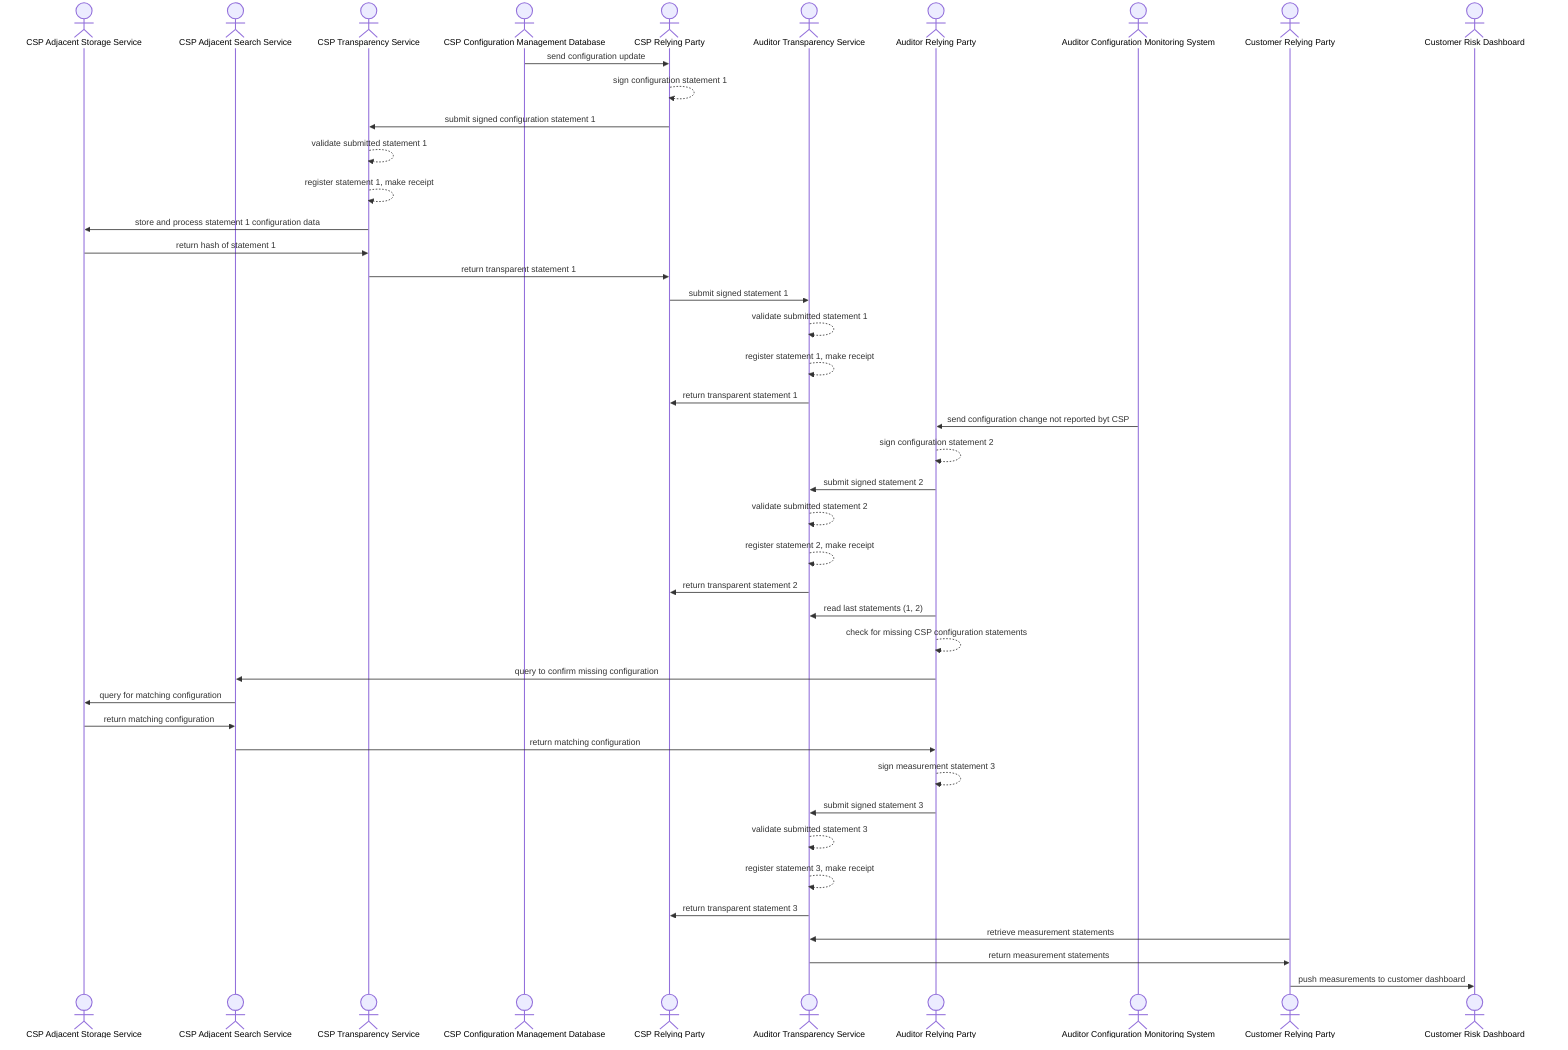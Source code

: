 sequenceDiagram
          actor CSP_TS_STORE as CSP Adjacent Storage Service
          actor CSP_TS_SEARCH as CSP Adjacent Search Service
          actor CSP_TS as CSP Transparency Service
          actor CSP_CMBD as CSP Configuration Management Database
          actor CSP_RP as CSP Relying Party
          actor AUDITOR_TS as Auditor Transparency Service
          actor AUDITOR_RP as Auditor Relying Party
          actor AUDITOR_CMS as Auditor Configuration Monitoring System
          actor CUSTOMER_RP as Customer Relying Party
          actor CUSTOMER_GRC as Customer Risk Dashboard
          CSP_CMBD->>CSP_RP: send configuration update
          CSP_RP-->>CSP_RP: sign configuration statement 1
          CSP_RP->>CSP_TS: submit signed configuration statement 1
          CSP_TS-->>CSP_TS: validate submitted statement 1
          CSP_TS-->>CSP_TS: register statement 1, make receipt
          CSP_TS->>CSP_TS_STORE: store and process statement 1 configuration data
          CSP_TS_STORE->>CSP_TS: return hash of statement 1
          CSP_TS->>CSP_RP: return transparent statement 1
          CSP_RP->>AUDITOR_TS: submit signed statement 1
          AUDITOR_TS-->>AUDITOR_TS: validate submitted statement 1
          AUDITOR_TS-->>AUDITOR_TS: register statement 1, make receipt
          AUDITOR_TS->>CSP_RP: return transparent statement 1
          AUDITOR_CMS->>AUDITOR_RP: send configuration change not reported byt CSP
          AUDITOR_RP-->>AUDITOR_RP: sign configuration statement 2
          AUDITOR_RP->>AUDITOR_TS: submit signed statement 2
          AUDITOR_TS-->>AUDITOR_TS: validate submitted statement 2
          AUDITOR_TS-->>AUDITOR_TS: register statement 2, make receipt
          AUDITOR_TS->>CSP_RP: return transparent statement 2
          AUDITOR_RP->>AUDITOR_TS: read last statements (1, 2)
          AUDITOR_RP-->>AUDITOR_RP: check for missing CSP configuration statements
          AUDITOR_RP->>CSP_TS_SEARCH: query to confirm missing configuration
          CSP_TS_SEARCH->>CSP_TS_STORE: query for matching configuration
          CSP_TS_STORE->>CSP_TS_SEARCH: return matching configuration
          CSP_TS_SEARCH->>AUDITOR_RP: return matching configuration
          AUDITOR_RP-->>AUDITOR_RP: sign measurement statement 3
          AUDITOR_RP->>AUDITOR_TS: submit signed statement 3
          AUDITOR_TS-->>AUDITOR_TS: validate submitted statement 3
          AUDITOR_TS-->>AUDITOR_TS: register statement 3, make receipt
          AUDITOR_TS->>CSP_RP: return transparent statement 3
          CUSTOMER_RP->>AUDITOR_TS: retrieve measurement statements
          AUDITOR_TS->>CUSTOMER_RP: return measurement statements
          CUSTOMER_RP->>CUSTOMER_GRC: push measurements to customer dashboard